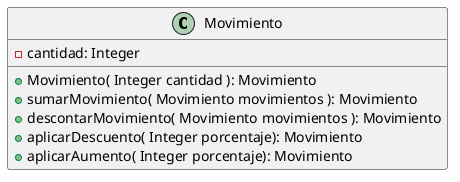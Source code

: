 @startuml(id=SINSUBCLASES)
       'Clase que encapsula la logica de movimientos.
       class Movimiento{
           - cantidad: Integer
           + Movimiento( Integer cantidad ): Movimiento
           + sumarMovimiento( Movimiento movimientos ): Movimiento
           + descontarMovimiento( Movimiento movimientos ): Movimiento
           + aplicarDescuento( Integer porcentaje): Movimiento
           + aplicarAumento( Integer porcentaje): Movimiento
       }
@enduml